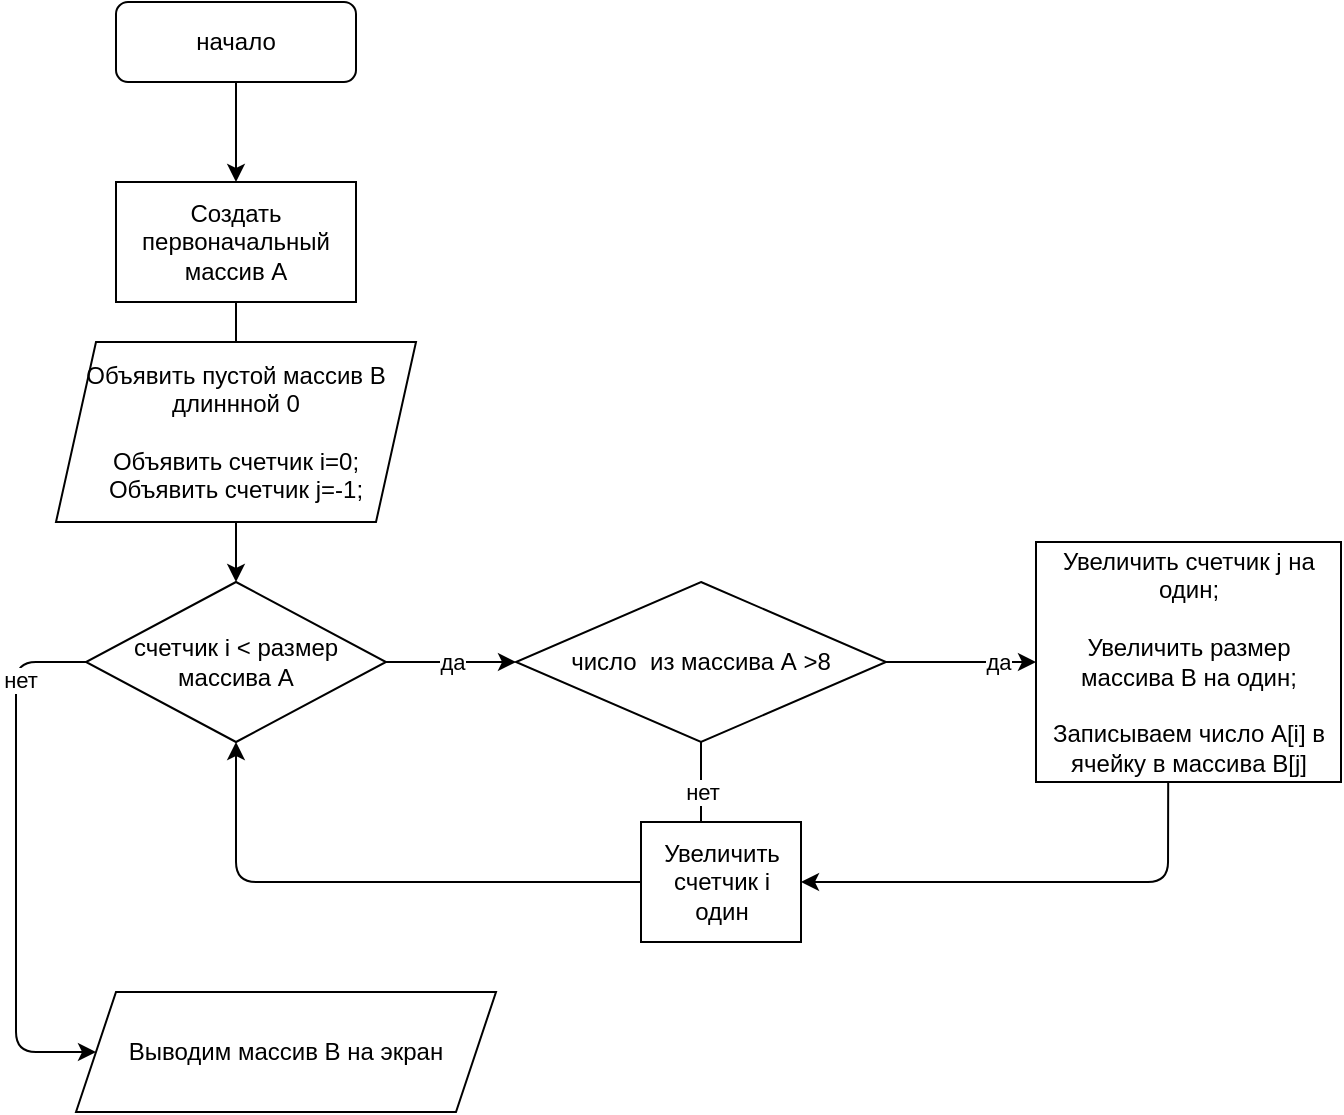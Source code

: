<mxfile>
    <diagram id="Qz1UC58JT_ZQaD0i4uoz" name="Page-1">
        <mxGraphModel dx="787" dy="353" grid="1" gridSize="10" guides="1" tooltips="1" connect="1" arrows="1" fold="1" page="1" pageScale="1" pageWidth="827" pageHeight="1169" math="0" shadow="0">
            <root>
                <mxCell id="0"/>
                <mxCell id="1" parent="0"/>
                <mxCell id="15" style="edgeStyle=none;html=1;entryX=0.5;entryY=0;entryDx=0;entryDy=0;" edge="1" parent="1" source="5">
                    <mxGeometry relative="1" as="geometry">
                        <mxPoint x="220" y="180" as="targetPoint"/>
                    </mxGeometry>
                </mxCell>
                <mxCell id="5" value="начало" style="rounded=1;whiteSpace=wrap;html=1;" vertex="1" parent="1">
                    <mxGeometry x="160" y="90" width="120" height="40" as="geometry"/>
                </mxCell>
                <mxCell id="18" style="edgeStyle=none;html=1;" edge="1" parent="1" source="17">
                    <mxGeometry relative="1" as="geometry">
                        <mxPoint x="220" y="270" as="targetPoint"/>
                    </mxGeometry>
                </mxCell>
                <mxCell id="17" value="Создать первоначальный массив А&lt;br&gt;" style="rounded=0;whiteSpace=wrap;html=1;" vertex="1" parent="1">
                    <mxGeometry x="160" y="180" width="120" height="60" as="geometry"/>
                </mxCell>
                <mxCell id="45" style="edgeStyle=none;html=1;entryX=0.5;entryY=0;entryDx=0;entryDy=0;" edge="1" parent="1" source="20" target="36">
                    <mxGeometry relative="1" as="geometry"/>
                </mxCell>
                <mxCell id="20" value="Объявить пустой массив В длиннной 0&lt;br&gt;&lt;br&gt;Oбъявить счетчик i=0;&lt;br&gt;Объявить счетчик j=-1;" style="shape=parallelogram;perimeter=parallelogramPerimeter;whiteSpace=wrap;html=1;fixedSize=1;" vertex="1" parent="1">
                    <mxGeometry x="130" y="260" width="180" height="90" as="geometry"/>
                </mxCell>
                <mxCell id="26" value="да" style="edgeStyle=none;html=1;entryX=0;entryY=0.5;entryDx=0;entryDy=0;" edge="1" parent="1" source="24" target="31">
                    <mxGeometry x="0.524" relative="1" as="geometry">
                        <mxPoint x="580" y="420" as="targetPoint"/>
                        <Array as="points">
                            <mxPoint x="542.5" y="420"/>
                        </Array>
                        <mxPoint as="offset"/>
                    </mxGeometry>
                </mxCell>
                <mxCell id="34" value="нет" style="edgeStyle=none;html=1;entryX=0.375;entryY=0.167;entryDx=0;entryDy=0;entryPerimeter=0;" edge="1" parent="1" source="24" target="30">
                    <mxGeometry relative="1" as="geometry"/>
                </mxCell>
                <mxCell id="24" value="число&amp;nbsp; из массива А &amp;gt;8" style="rhombus;whiteSpace=wrap;html=1;" vertex="1" parent="1">
                    <mxGeometry x="360" y="380" width="185" height="80" as="geometry"/>
                </mxCell>
                <mxCell id="46" style="edgeStyle=none;html=1;entryX=0.5;entryY=1;entryDx=0;entryDy=0;exitX=0;exitY=0.5;exitDx=0;exitDy=0;" edge="1" parent="1" source="30" target="36">
                    <mxGeometry relative="1" as="geometry">
                        <mxPoint x="360" y="530" as="sourcePoint"/>
                        <Array as="points">
                            <mxPoint x="220" y="530"/>
                        </Array>
                    </mxGeometry>
                </mxCell>
                <mxCell id="30" value="Увеличить счетчик i один" style="whiteSpace=wrap;html=1;" vertex="1" parent="1">
                    <mxGeometry x="422.5" y="500" width="80" height="60" as="geometry"/>
                </mxCell>
                <mxCell id="42" style="edgeStyle=none;html=1;entryX=1;entryY=0.5;entryDx=0;entryDy=0;" edge="1" parent="1" target="30">
                    <mxGeometry relative="1" as="geometry">
                        <mxPoint x="686.135" y="460" as="sourcePoint"/>
                        <Array as="points">
                            <mxPoint x="686" y="530"/>
                        </Array>
                    </mxGeometry>
                </mxCell>
                <mxCell id="31" value="Увеличить счетчик j на один;&lt;br&gt;&lt;br&gt;Увеличить размер массива В на один;&lt;br&gt;&lt;br&gt;Записываем число A[i] в ячейку в массивa В[j]" style="whiteSpace=wrap;html=1;" vertex="1" parent="1">
                    <mxGeometry x="620" y="360" width="152.5" height="120" as="geometry"/>
                </mxCell>
                <mxCell id="37" value="да" style="edgeStyle=none;html=1;exitX=1;exitY=0.5;exitDx=0;exitDy=0;entryX=0;entryY=0.5;entryDx=0;entryDy=0;" edge="1" parent="1" source="36" target="24">
                    <mxGeometry relative="1" as="geometry">
                        <Array as="points"/>
                    </mxGeometry>
                </mxCell>
                <mxCell id="48" style="edgeStyle=none;html=1;exitX=0;exitY=0.5;exitDx=0;exitDy=0;entryX=0;entryY=0.5;entryDx=0;entryDy=0;" edge="1" parent="1" source="36" target="53">
                    <mxGeometry relative="1" as="geometry">
                        <mxPoint x="160" y="620" as="targetPoint"/>
                        <mxPoint x="140" y="430" as="sourcePoint"/>
                        <Array as="points">
                            <mxPoint x="110" y="420"/>
                            <mxPoint x="110" y="560"/>
                            <mxPoint x="110" y="615"/>
                        </Array>
                    </mxGeometry>
                </mxCell>
                <mxCell id="55" value="нет" style="edgeLabel;html=1;align=center;verticalAlign=middle;resizable=0;points=[];" vertex="1" connectable="0" parent="48">
                    <mxGeometry x="-0.679" y="2" relative="1" as="geometry">
                        <mxPoint as="offset"/>
                    </mxGeometry>
                </mxCell>
                <mxCell id="36" value="счетчик i &amp;lt; размер массива А" style="rhombus;whiteSpace=wrap;html=1;" vertex="1" parent="1">
                    <mxGeometry x="145" y="380" width="150" height="80" as="geometry"/>
                </mxCell>
                <mxCell id="53" value="Выводим массив В на экран" style="shape=parallelogram;perimeter=parallelogramPerimeter;whiteSpace=wrap;html=1;fixedSize=1;" vertex="1" parent="1">
                    <mxGeometry x="140" y="585" width="210" height="60" as="geometry"/>
                </mxCell>
            </root>
        </mxGraphModel>
    </diagram>
</mxfile>